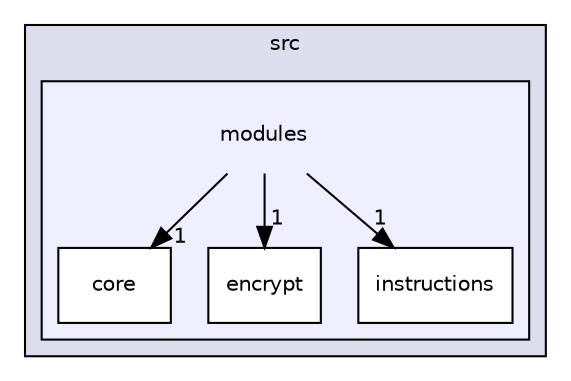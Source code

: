 digraph "src/modules" {
  compound=true
  node [ fontsize="10", fontname="Helvetica"];
  edge [ labelfontsize="10", labelfontname="Helvetica"];
  subgraph clusterdir_68267d1309a1af8e8297ef4c3efbcdba {
    graph [ bgcolor="#ddddee", pencolor="black", label="src" fontname="Helvetica", fontsize="10", URL="dir_68267d1309a1af8e8297ef4c3efbcdba.html"]
  subgraph clusterdir_ddb4d7e95cc2d6c8e1ade10a20d7247d {
    graph [ bgcolor="#eeeeff", pencolor="black", label="" URL="dir_ddb4d7e95cc2d6c8e1ade10a20d7247d.html"];
    dir_ddb4d7e95cc2d6c8e1ade10a20d7247d [shape=plaintext label="modules"];
  dir_48bd54dcd86210a131d5bab7b05ef6d7 [shape=box label="core" fillcolor="white" style="filled" URL="dir_48bd54dcd86210a131d5bab7b05ef6d7.html"];
  dir_01c488ddbf95bcb94181f3831ff01574 [shape=box label="encrypt" fillcolor="white" style="filled" URL="dir_01c488ddbf95bcb94181f3831ff01574.html"];
  dir_23bbb858fb2dbf158f6748e516a480bb [shape=box label="instructions" fillcolor="white" style="filled" URL="dir_23bbb858fb2dbf158f6748e516a480bb.html"];
  }
  }
  dir_ddb4d7e95cc2d6c8e1ade10a20d7247d->dir_01c488ddbf95bcb94181f3831ff01574 [headlabel="1", labeldistance=1.5 headhref="dir_000001_000003.html"];
  dir_ddb4d7e95cc2d6c8e1ade10a20d7247d->dir_23bbb858fb2dbf158f6748e516a480bb [headlabel="1", labeldistance=1.5 headhref="dir_000001_000004.html"];
  dir_ddb4d7e95cc2d6c8e1ade10a20d7247d->dir_48bd54dcd86210a131d5bab7b05ef6d7 [headlabel="1", labeldistance=1.5 headhref="dir_000001_000002.html"];
}
